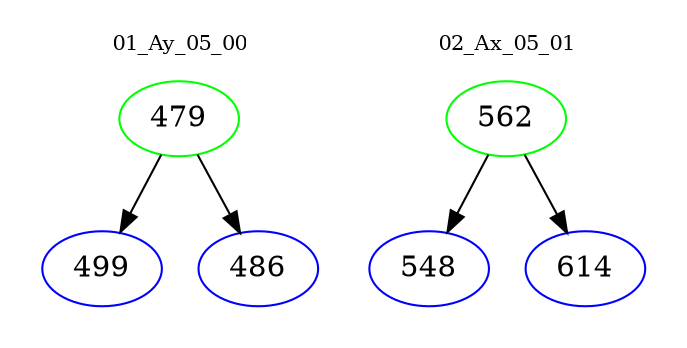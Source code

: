 digraph{
subgraph cluster_0 {
color = white
label = "01_Ay_05_00";
fontsize=10;
T0_479 [label="479", color="green"]
T0_479 -> T0_499 [color="black"]
T0_499 [label="499", color="blue"]
T0_479 -> T0_486 [color="black"]
T0_486 [label="486", color="blue"]
}
subgraph cluster_1 {
color = white
label = "02_Ax_05_01";
fontsize=10;
T1_562 [label="562", color="green"]
T1_562 -> T1_548 [color="black"]
T1_548 [label="548", color="blue"]
T1_562 -> T1_614 [color="black"]
T1_614 [label="614", color="blue"]
}
}
